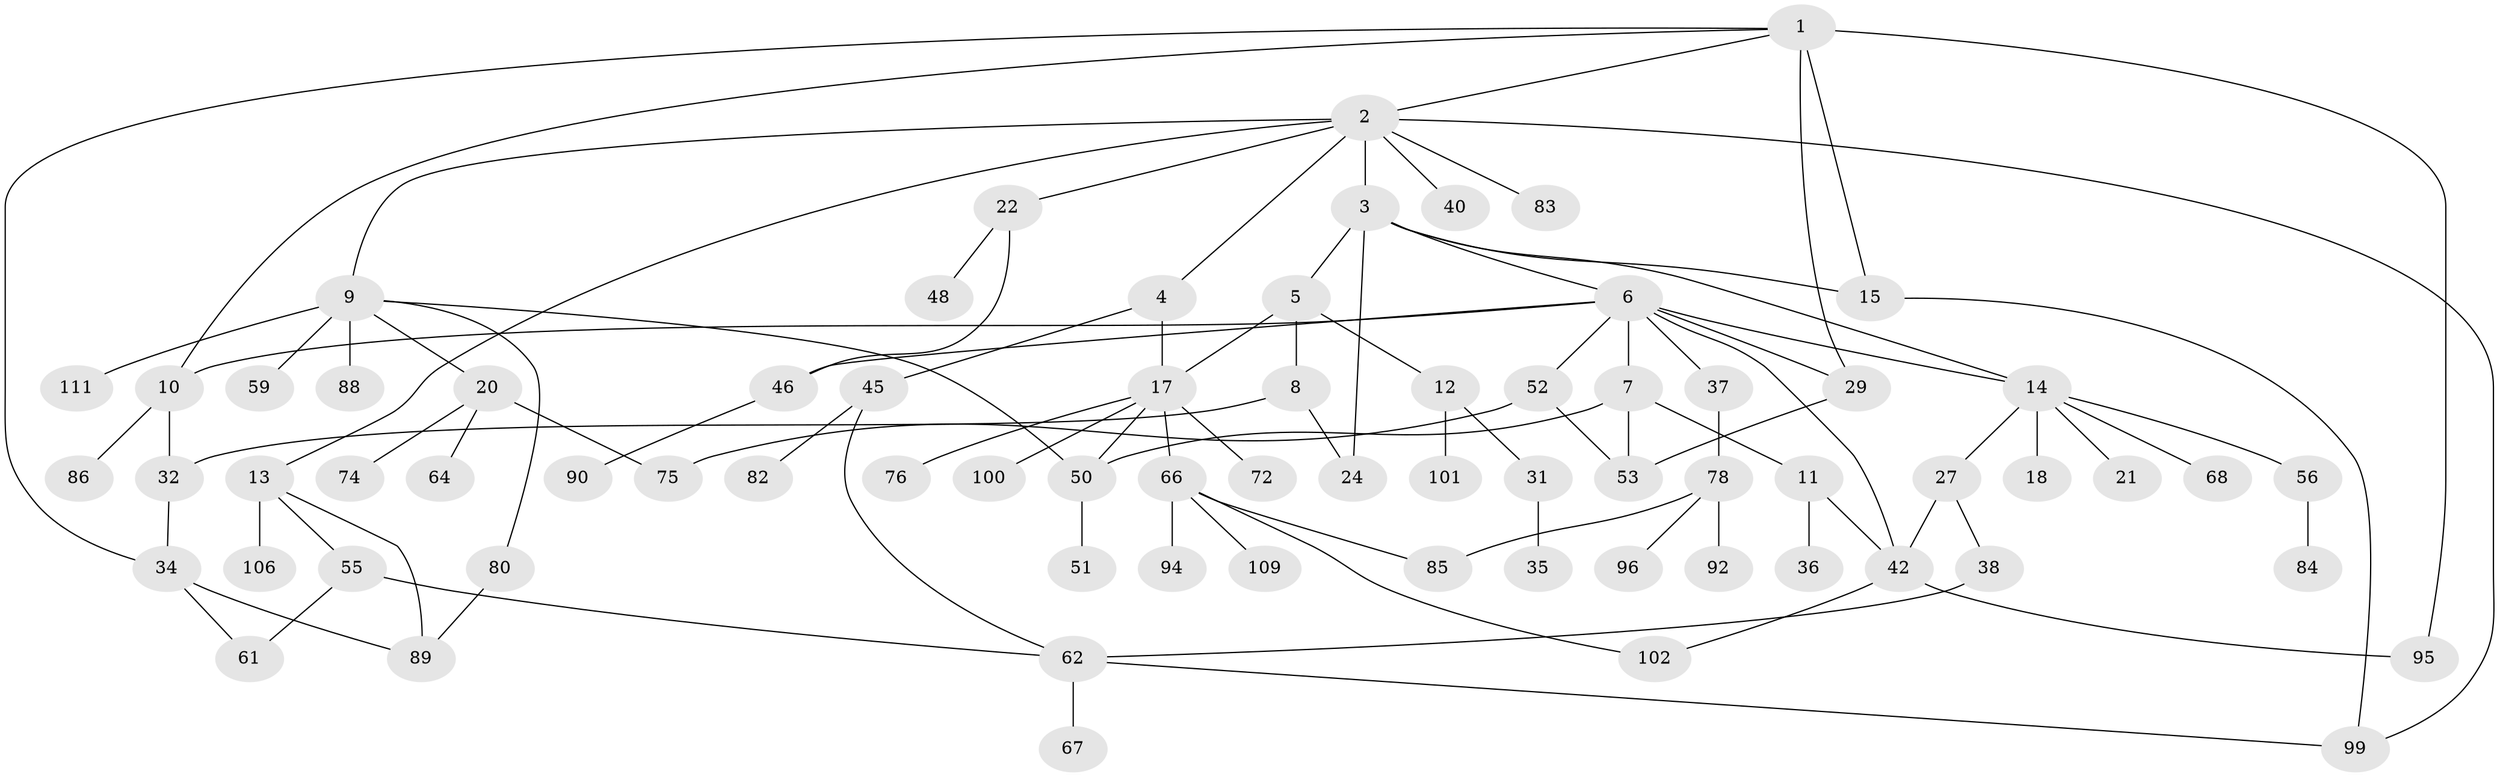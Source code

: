 // Generated by graph-tools (version 1.1) at 2025/51/02/27/25 19:51:37]
// undirected, 73 vertices, 98 edges
graph export_dot {
graph [start="1"]
  node [color=gray90,style=filled];
  1 [super="+49"];
  2 [super="+108"];
  3 [super="+25"];
  4 [super="+41"];
  5;
  6 [super="+16"];
  7 [super="+97"];
  8 [super="+44"];
  9 [super="+19"];
  10 [super="+28"];
  11 [super="+26"];
  12 [super="+39"];
  13 [super="+43"];
  14 [super="+23"];
  15 [super="+110"];
  17 [super="+30"];
  18;
  20 [super="+71"];
  21;
  22 [super="+60"];
  24 [super="+87"];
  27 [super="+54"];
  29 [super="+57"];
  31 [super="+33"];
  32 [super="+93"];
  34 [super="+63"];
  35;
  36 [super="+58"];
  37 [super="+47"];
  38 [super="+69"];
  40 [super="+77"];
  42 [super="+73"];
  45 [super="+65"];
  46;
  48;
  50 [super="+79"];
  51;
  52 [super="+81"];
  53;
  55;
  56;
  59;
  61;
  62 [super="+104"];
  64;
  66 [super="+70"];
  67;
  68;
  72;
  74;
  75;
  76;
  78 [super="+91"];
  80;
  82;
  83;
  84;
  85 [super="+105"];
  86;
  88;
  89 [super="+98"];
  90;
  92;
  94;
  95 [super="+103"];
  96;
  99 [super="+107"];
  100;
  101;
  102;
  106;
  109;
  111;
  1 -- 2;
  1 -- 29 [weight=2];
  1 -- 34;
  1 -- 10;
  1 -- 95;
  1 -- 15;
  2 -- 3;
  2 -- 4;
  2 -- 9;
  2 -- 13;
  2 -- 22;
  2 -- 40;
  2 -- 83;
  2 -- 99;
  3 -- 5;
  3 -- 6;
  3 -- 15;
  3 -- 24;
  3 -- 14;
  4 -- 17;
  4 -- 45;
  5 -- 8;
  5 -- 12;
  5 -- 17;
  6 -- 7;
  6 -- 10;
  6 -- 14;
  6 -- 37;
  6 -- 52;
  6 -- 42;
  6 -- 46;
  6 -- 29;
  7 -- 11;
  7 -- 53;
  7 -- 50;
  8 -- 32;
  8 -- 24;
  9 -- 59;
  9 -- 80;
  9 -- 88;
  9 -- 111;
  9 -- 20;
  9 -- 50;
  10 -- 86;
  10 -- 32;
  11 -- 42;
  11 -- 36;
  12 -- 31;
  12 -- 101;
  13 -- 55;
  13 -- 89;
  13 -- 106;
  14 -- 18;
  14 -- 21;
  14 -- 56;
  14 -- 68;
  14 -- 27;
  15 -- 99;
  17 -- 50;
  17 -- 72;
  17 -- 66;
  17 -- 100;
  17 -- 76;
  20 -- 64;
  20 -- 74;
  20 -- 75;
  22 -- 46;
  22 -- 48;
  27 -- 38;
  27 -- 42;
  29 -- 53;
  31 -- 35;
  32 -- 34;
  34 -- 89;
  34 -- 61;
  37 -- 78;
  38 -- 62;
  42 -- 102;
  42 -- 95;
  45 -- 62;
  45 -- 82;
  46 -- 90;
  50 -- 51;
  52 -- 53;
  52 -- 75;
  55 -- 61;
  55 -- 62;
  56 -- 84;
  62 -- 67;
  62 -- 99;
  66 -- 85;
  66 -- 94;
  66 -- 109;
  66 -- 102;
  78 -- 92;
  78 -- 96;
  78 -- 85;
  80 -- 89;
}
